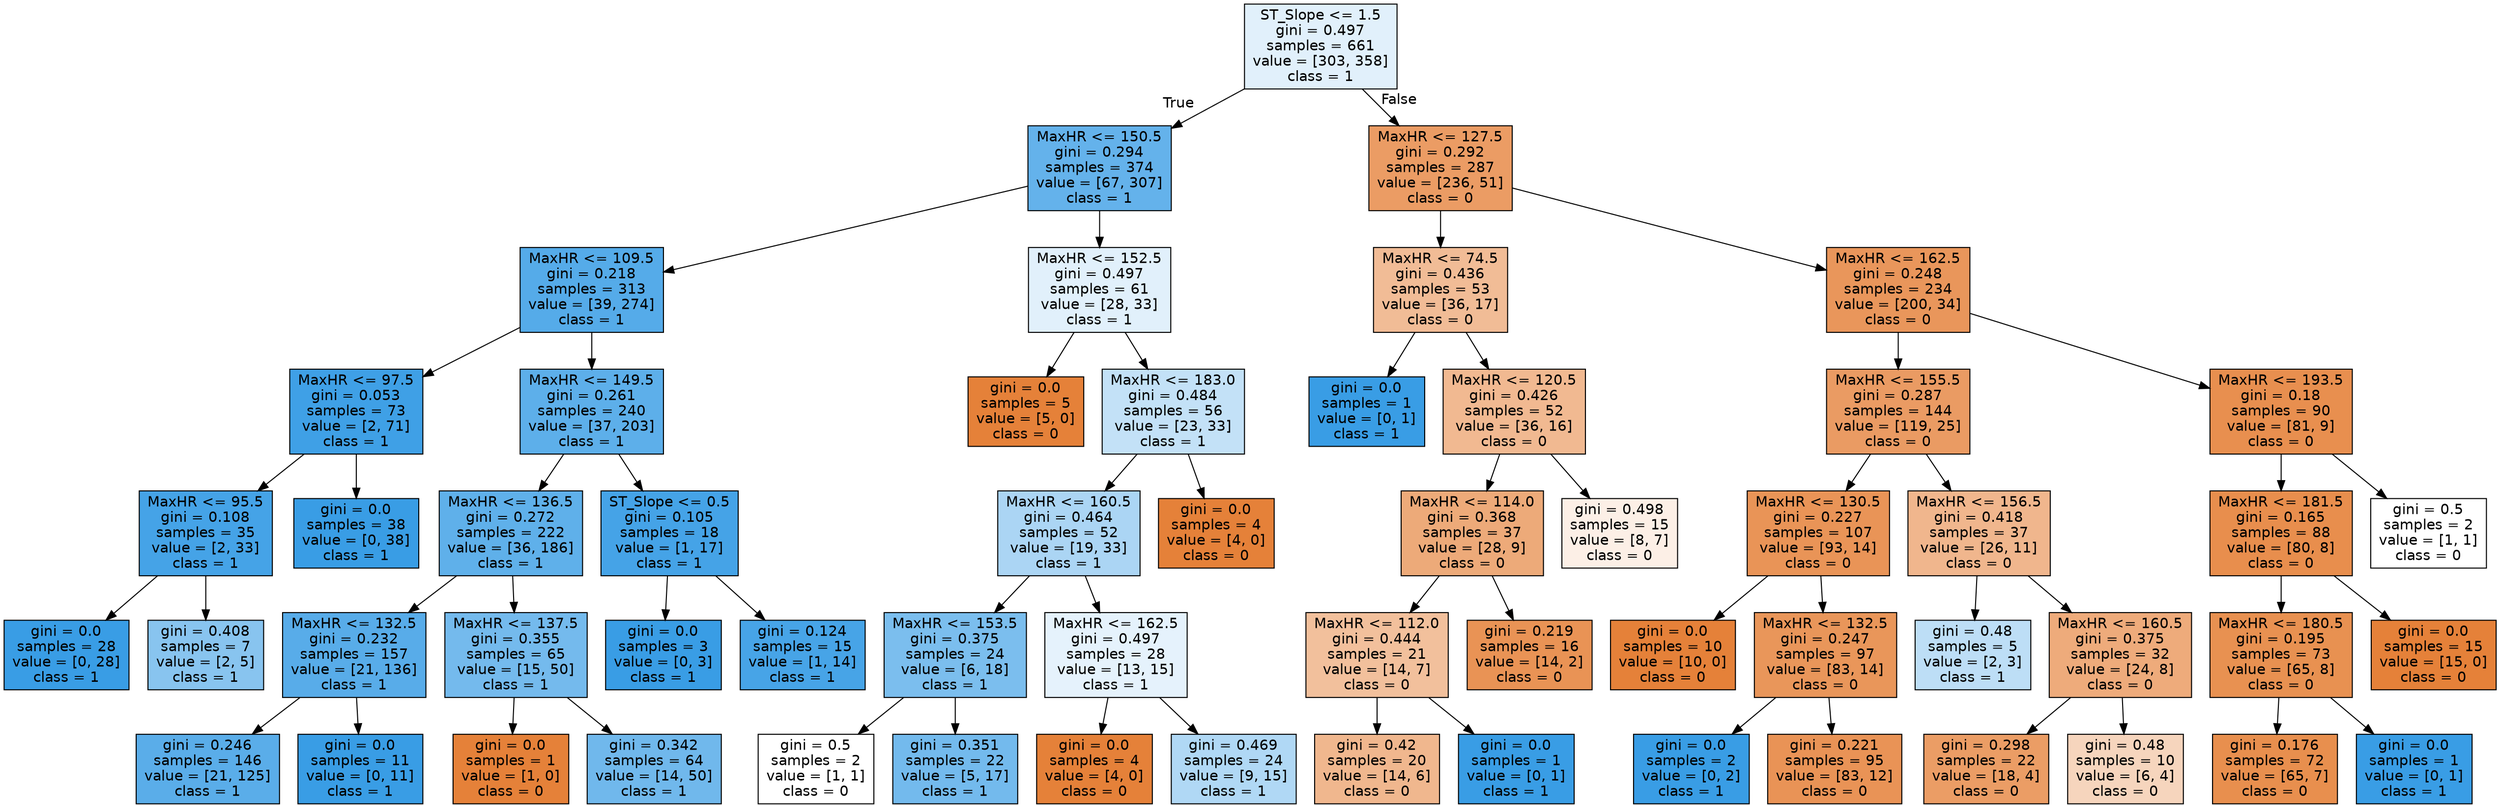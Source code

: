 digraph Tree {
node [shape=box, style="filled", color="black", fontname="helvetica"] ;
edge [fontname="helvetica"] ;
0 [label="ST_Slope <= 1.5\ngini = 0.497\nsamples = 661\nvalue = [303, 358]\nclass = 1", fillcolor="#e1f0fb"] ;
1 [label="MaxHR <= 150.5\ngini = 0.294\nsamples = 374\nvalue = [67, 307]\nclass = 1", fillcolor="#64b2eb"] ;
0 -> 1 [labeldistance=2.5, labelangle=45, headlabel="True"] ;
2 [label="MaxHR <= 109.5\ngini = 0.218\nsamples = 313\nvalue = [39, 274]\nclass = 1", fillcolor="#55abe9"] ;
1 -> 2 ;
3 [label="MaxHR <= 97.5\ngini = 0.053\nsamples = 73\nvalue = [2, 71]\nclass = 1", fillcolor="#3fa0e6"] ;
2 -> 3 ;
4 [label="MaxHR <= 95.5\ngini = 0.108\nsamples = 35\nvalue = [2, 33]\nclass = 1", fillcolor="#45a3e7"] ;
3 -> 4 ;
5 [label="gini = 0.0\nsamples = 28\nvalue = [0, 28]\nclass = 1", fillcolor="#399de5"] ;
4 -> 5 ;
6 [label="gini = 0.408\nsamples = 7\nvalue = [2, 5]\nclass = 1", fillcolor="#88c4ef"] ;
4 -> 6 ;
7 [label="gini = 0.0\nsamples = 38\nvalue = [0, 38]\nclass = 1", fillcolor="#399de5"] ;
3 -> 7 ;
8 [label="MaxHR <= 149.5\ngini = 0.261\nsamples = 240\nvalue = [37, 203]\nclass = 1", fillcolor="#5dafea"] ;
2 -> 8 ;
9 [label="MaxHR <= 136.5\ngini = 0.272\nsamples = 222\nvalue = [36, 186]\nclass = 1", fillcolor="#5fb0ea"] ;
8 -> 9 ;
10 [label="MaxHR <= 132.5\ngini = 0.232\nsamples = 157\nvalue = [21, 136]\nclass = 1", fillcolor="#58ace9"] ;
9 -> 10 ;
11 [label="gini = 0.246\nsamples = 146\nvalue = [21, 125]\nclass = 1", fillcolor="#5aade9"] ;
10 -> 11 ;
12 [label="gini = 0.0\nsamples = 11\nvalue = [0, 11]\nclass = 1", fillcolor="#399de5"] ;
10 -> 12 ;
13 [label="MaxHR <= 137.5\ngini = 0.355\nsamples = 65\nvalue = [15, 50]\nclass = 1", fillcolor="#74baed"] ;
9 -> 13 ;
14 [label="gini = 0.0\nsamples = 1\nvalue = [1, 0]\nclass = 0", fillcolor="#e58139"] ;
13 -> 14 ;
15 [label="gini = 0.342\nsamples = 64\nvalue = [14, 50]\nclass = 1", fillcolor="#70b8ec"] ;
13 -> 15 ;
16 [label="ST_Slope <= 0.5\ngini = 0.105\nsamples = 18\nvalue = [1, 17]\nclass = 1", fillcolor="#45a3e7"] ;
8 -> 16 ;
17 [label="gini = 0.0\nsamples = 3\nvalue = [0, 3]\nclass = 1", fillcolor="#399de5"] ;
16 -> 17 ;
18 [label="gini = 0.124\nsamples = 15\nvalue = [1, 14]\nclass = 1", fillcolor="#47a4e7"] ;
16 -> 18 ;
19 [label="MaxHR <= 152.5\ngini = 0.497\nsamples = 61\nvalue = [28, 33]\nclass = 1", fillcolor="#e1f0fb"] ;
1 -> 19 ;
20 [label="gini = 0.0\nsamples = 5\nvalue = [5, 0]\nclass = 0", fillcolor="#e58139"] ;
19 -> 20 ;
21 [label="MaxHR <= 183.0\ngini = 0.484\nsamples = 56\nvalue = [23, 33]\nclass = 1", fillcolor="#c3e1f7"] ;
19 -> 21 ;
22 [label="MaxHR <= 160.5\ngini = 0.464\nsamples = 52\nvalue = [19, 33]\nclass = 1", fillcolor="#abd5f4"] ;
21 -> 22 ;
23 [label="MaxHR <= 153.5\ngini = 0.375\nsamples = 24\nvalue = [6, 18]\nclass = 1", fillcolor="#7bbeee"] ;
22 -> 23 ;
24 [label="gini = 0.5\nsamples = 2\nvalue = [1, 1]\nclass = 0", fillcolor="#ffffff"] ;
23 -> 24 ;
25 [label="gini = 0.351\nsamples = 22\nvalue = [5, 17]\nclass = 1", fillcolor="#73baed"] ;
23 -> 25 ;
26 [label="MaxHR <= 162.5\ngini = 0.497\nsamples = 28\nvalue = [13, 15]\nclass = 1", fillcolor="#e5f2fc"] ;
22 -> 26 ;
27 [label="gini = 0.0\nsamples = 4\nvalue = [4, 0]\nclass = 0", fillcolor="#e58139"] ;
26 -> 27 ;
28 [label="gini = 0.469\nsamples = 24\nvalue = [9, 15]\nclass = 1", fillcolor="#b0d8f5"] ;
26 -> 28 ;
29 [label="gini = 0.0\nsamples = 4\nvalue = [4, 0]\nclass = 0", fillcolor="#e58139"] ;
21 -> 29 ;
30 [label="MaxHR <= 127.5\ngini = 0.292\nsamples = 287\nvalue = [236, 51]\nclass = 0", fillcolor="#eb9c64"] ;
0 -> 30 [labeldistance=2.5, labelangle=-45, headlabel="False"] ;
31 [label="MaxHR <= 74.5\ngini = 0.436\nsamples = 53\nvalue = [36, 17]\nclass = 0", fillcolor="#f1bc96"] ;
30 -> 31 ;
32 [label="gini = 0.0\nsamples = 1\nvalue = [0, 1]\nclass = 1", fillcolor="#399de5"] ;
31 -> 32 ;
33 [label="MaxHR <= 120.5\ngini = 0.426\nsamples = 52\nvalue = [36, 16]\nclass = 0", fillcolor="#f1b991"] ;
31 -> 33 ;
34 [label="MaxHR <= 114.0\ngini = 0.368\nsamples = 37\nvalue = [28, 9]\nclass = 0", fillcolor="#edaa79"] ;
33 -> 34 ;
35 [label="MaxHR <= 112.0\ngini = 0.444\nsamples = 21\nvalue = [14, 7]\nclass = 0", fillcolor="#f2c09c"] ;
34 -> 35 ;
36 [label="gini = 0.42\nsamples = 20\nvalue = [14, 6]\nclass = 0", fillcolor="#f0b78e"] ;
35 -> 36 ;
37 [label="gini = 0.0\nsamples = 1\nvalue = [0, 1]\nclass = 1", fillcolor="#399de5"] ;
35 -> 37 ;
38 [label="gini = 0.219\nsamples = 16\nvalue = [14, 2]\nclass = 0", fillcolor="#e99355"] ;
34 -> 38 ;
39 [label="gini = 0.498\nsamples = 15\nvalue = [8, 7]\nclass = 0", fillcolor="#fcefe6"] ;
33 -> 39 ;
40 [label="MaxHR <= 162.5\ngini = 0.248\nsamples = 234\nvalue = [200, 34]\nclass = 0", fillcolor="#e9965b"] ;
30 -> 40 ;
41 [label="MaxHR <= 155.5\ngini = 0.287\nsamples = 144\nvalue = [119, 25]\nclass = 0", fillcolor="#ea9b63"] ;
40 -> 41 ;
42 [label="MaxHR <= 130.5\ngini = 0.227\nsamples = 107\nvalue = [93, 14]\nclass = 0", fillcolor="#e99457"] ;
41 -> 42 ;
43 [label="gini = 0.0\nsamples = 10\nvalue = [10, 0]\nclass = 0", fillcolor="#e58139"] ;
42 -> 43 ;
44 [label="MaxHR <= 132.5\ngini = 0.247\nsamples = 97\nvalue = [83, 14]\nclass = 0", fillcolor="#e9965a"] ;
42 -> 44 ;
45 [label="gini = 0.0\nsamples = 2\nvalue = [0, 2]\nclass = 1", fillcolor="#399de5"] ;
44 -> 45 ;
46 [label="gini = 0.221\nsamples = 95\nvalue = [83, 12]\nclass = 0", fillcolor="#e99356"] ;
44 -> 46 ;
47 [label="MaxHR <= 156.5\ngini = 0.418\nsamples = 37\nvalue = [26, 11]\nclass = 0", fillcolor="#f0b68d"] ;
41 -> 47 ;
48 [label="gini = 0.48\nsamples = 5\nvalue = [2, 3]\nclass = 1", fillcolor="#bddef6"] ;
47 -> 48 ;
49 [label="MaxHR <= 160.5\ngini = 0.375\nsamples = 32\nvalue = [24, 8]\nclass = 0", fillcolor="#eeab7b"] ;
47 -> 49 ;
50 [label="gini = 0.298\nsamples = 22\nvalue = [18, 4]\nclass = 0", fillcolor="#eb9d65"] ;
49 -> 50 ;
51 [label="gini = 0.48\nsamples = 10\nvalue = [6, 4]\nclass = 0", fillcolor="#f6d5bd"] ;
49 -> 51 ;
52 [label="MaxHR <= 193.5\ngini = 0.18\nsamples = 90\nvalue = [81, 9]\nclass = 0", fillcolor="#e88f4f"] ;
40 -> 52 ;
53 [label="MaxHR <= 181.5\ngini = 0.165\nsamples = 88\nvalue = [80, 8]\nclass = 0", fillcolor="#e88e4d"] ;
52 -> 53 ;
54 [label="MaxHR <= 180.5\ngini = 0.195\nsamples = 73\nvalue = [65, 8]\nclass = 0", fillcolor="#e89151"] ;
53 -> 54 ;
55 [label="gini = 0.176\nsamples = 72\nvalue = [65, 7]\nclass = 0", fillcolor="#e88f4e"] ;
54 -> 55 ;
56 [label="gini = 0.0\nsamples = 1\nvalue = [0, 1]\nclass = 1", fillcolor="#399de5"] ;
54 -> 56 ;
57 [label="gini = 0.0\nsamples = 15\nvalue = [15, 0]\nclass = 0", fillcolor="#e58139"] ;
53 -> 57 ;
58 [label="gini = 0.5\nsamples = 2\nvalue = [1, 1]\nclass = 0", fillcolor="#ffffff"] ;
52 -> 58 ;
}